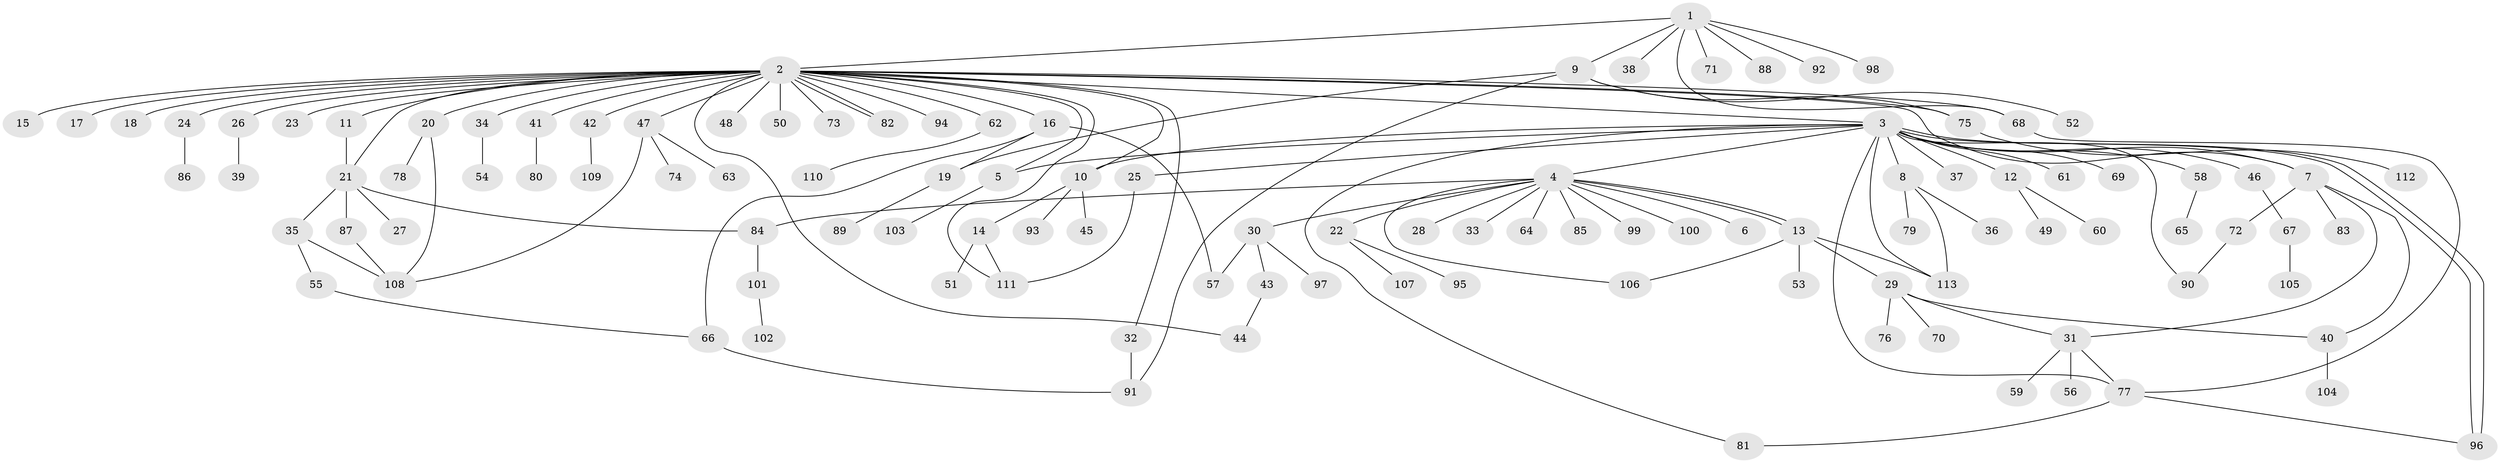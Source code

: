 // Generated by graph-tools (version 1.1) at 2025/01/03/09/25 03:01:41]
// undirected, 113 vertices, 143 edges
graph export_dot {
graph [start="1"]
  node [color=gray90,style=filled];
  1;
  2;
  3;
  4;
  5;
  6;
  7;
  8;
  9;
  10;
  11;
  12;
  13;
  14;
  15;
  16;
  17;
  18;
  19;
  20;
  21;
  22;
  23;
  24;
  25;
  26;
  27;
  28;
  29;
  30;
  31;
  32;
  33;
  34;
  35;
  36;
  37;
  38;
  39;
  40;
  41;
  42;
  43;
  44;
  45;
  46;
  47;
  48;
  49;
  50;
  51;
  52;
  53;
  54;
  55;
  56;
  57;
  58;
  59;
  60;
  61;
  62;
  63;
  64;
  65;
  66;
  67;
  68;
  69;
  70;
  71;
  72;
  73;
  74;
  75;
  76;
  77;
  78;
  79;
  80;
  81;
  82;
  83;
  84;
  85;
  86;
  87;
  88;
  89;
  90;
  91;
  92;
  93;
  94;
  95;
  96;
  97;
  98;
  99;
  100;
  101;
  102;
  103;
  104;
  105;
  106;
  107;
  108;
  109;
  110;
  111;
  112;
  113;
  1 -- 2;
  1 -- 9;
  1 -- 38;
  1 -- 68;
  1 -- 71;
  1 -- 88;
  1 -- 92;
  1 -- 98;
  2 -- 3;
  2 -- 5;
  2 -- 7;
  2 -- 10;
  2 -- 11;
  2 -- 15;
  2 -- 16;
  2 -- 17;
  2 -- 18;
  2 -- 20;
  2 -- 21;
  2 -- 23;
  2 -- 24;
  2 -- 26;
  2 -- 32;
  2 -- 34;
  2 -- 41;
  2 -- 42;
  2 -- 44;
  2 -- 47;
  2 -- 48;
  2 -- 50;
  2 -- 62;
  2 -- 68;
  2 -- 73;
  2 -- 75;
  2 -- 82;
  2 -- 82;
  2 -- 94;
  2 -- 111;
  3 -- 4;
  3 -- 5;
  3 -- 7;
  3 -- 8;
  3 -- 10;
  3 -- 12;
  3 -- 25;
  3 -- 37;
  3 -- 46;
  3 -- 58;
  3 -- 61;
  3 -- 69;
  3 -- 77;
  3 -- 81;
  3 -- 90;
  3 -- 96;
  3 -- 96;
  3 -- 113;
  4 -- 6;
  4 -- 13;
  4 -- 13;
  4 -- 22;
  4 -- 28;
  4 -- 30;
  4 -- 33;
  4 -- 64;
  4 -- 84;
  4 -- 85;
  4 -- 99;
  4 -- 100;
  4 -- 106;
  5 -- 103;
  7 -- 31;
  7 -- 40;
  7 -- 72;
  7 -- 83;
  8 -- 36;
  8 -- 79;
  8 -- 113;
  9 -- 19;
  9 -- 52;
  9 -- 75;
  9 -- 91;
  10 -- 14;
  10 -- 45;
  10 -- 93;
  11 -- 21;
  12 -- 49;
  12 -- 60;
  13 -- 29;
  13 -- 53;
  13 -- 106;
  13 -- 113;
  14 -- 51;
  14 -- 111;
  16 -- 19;
  16 -- 57;
  16 -- 66;
  19 -- 89;
  20 -- 78;
  20 -- 108;
  21 -- 27;
  21 -- 35;
  21 -- 84;
  21 -- 87;
  22 -- 95;
  22 -- 107;
  24 -- 86;
  25 -- 111;
  26 -- 39;
  29 -- 31;
  29 -- 40;
  29 -- 70;
  29 -- 76;
  30 -- 43;
  30 -- 57;
  30 -- 97;
  31 -- 56;
  31 -- 59;
  31 -- 77;
  32 -- 91;
  34 -- 54;
  35 -- 55;
  35 -- 108;
  40 -- 104;
  41 -- 80;
  42 -- 109;
  43 -- 44;
  46 -- 67;
  47 -- 63;
  47 -- 74;
  47 -- 108;
  55 -- 66;
  58 -- 65;
  62 -- 110;
  66 -- 91;
  67 -- 105;
  68 -- 77;
  72 -- 90;
  75 -- 112;
  77 -- 81;
  77 -- 96;
  84 -- 101;
  87 -- 108;
  101 -- 102;
}
